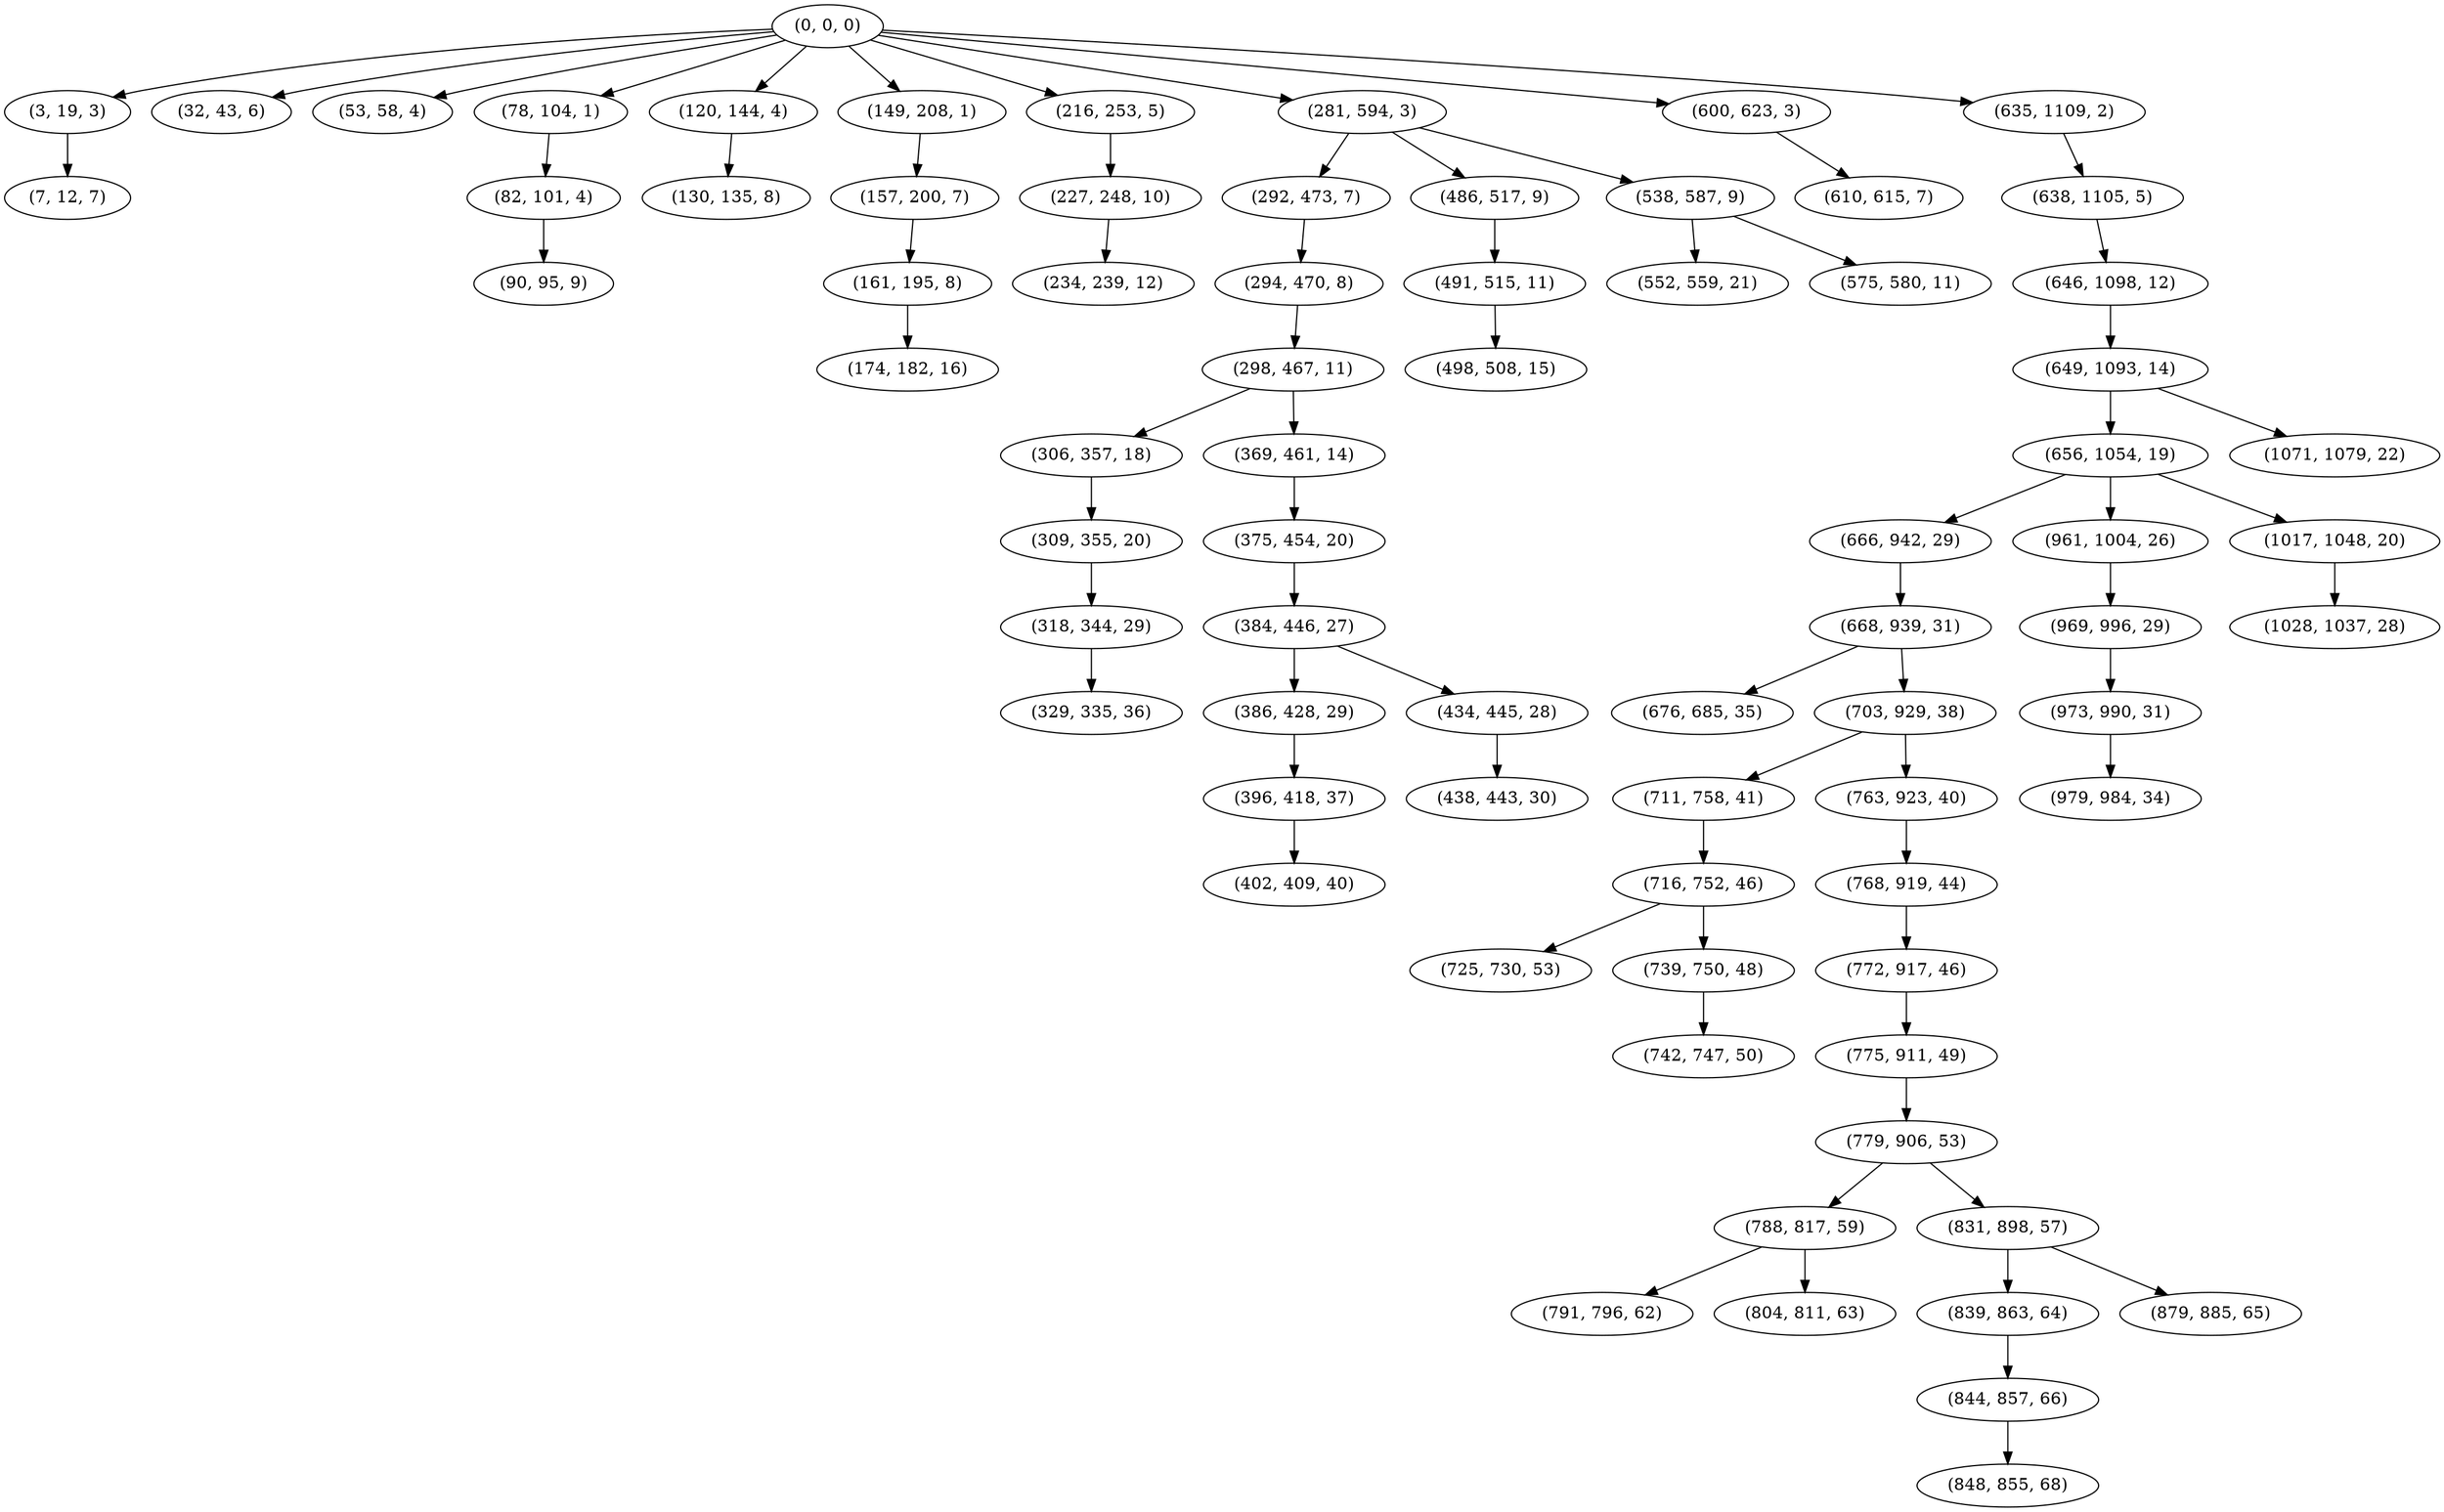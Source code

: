 digraph tree {
    "(0, 0, 0)";
    "(3, 19, 3)";
    "(7, 12, 7)";
    "(32, 43, 6)";
    "(53, 58, 4)";
    "(78, 104, 1)";
    "(82, 101, 4)";
    "(90, 95, 9)";
    "(120, 144, 4)";
    "(130, 135, 8)";
    "(149, 208, 1)";
    "(157, 200, 7)";
    "(161, 195, 8)";
    "(174, 182, 16)";
    "(216, 253, 5)";
    "(227, 248, 10)";
    "(234, 239, 12)";
    "(281, 594, 3)";
    "(292, 473, 7)";
    "(294, 470, 8)";
    "(298, 467, 11)";
    "(306, 357, 18)";
    "(309, 355, 20)";
    "(318, 344, 29)";
    "(329, 335, 36)";
    "(369, 461, 14)";
    "(375, 454, 20)";
    "(384, 446, 27)";
    "(386, 428, 29)";
    "(396, 418, 37)";
    "(402, 409, 40)";
    "(434, 445, 28)";
    "(438, 443, 30)";
    "(486, 517, 9)";
    "(491, 515, 11)";
    "(498, 508, 15)";
    "(538, 587, 9)";
    "(552, 559, 21)";
    "(575, 580, 11)";
    "(600, 623, 3)";
    "(610, 615, 7)";
    "(635, 1109, 2)";
    "(638, 1105, 5)";
    "(646, 1098, 12)";
    "(649, 1093, 14)";
    "(656, 1054, 19)";
    "(666, 942, 29)";
    "(668, 939, 31)";
    "(676, 685, 35)";
    "(703, 929, 38)";
    "(711, 758, 41)";
    "(716, 752, 46)";
    "(725, 730, 53)";
    "(739, 750, 48)";
    "(742, 747, 50)";
    "(763, 923, 40)";
    "(768, 919, 44)";
    "(772, 917, 46)";
    "(775, 911, 49)";
    "(779, 906, 53)";
    "(788, 817, 59)";
    "(791, 796, 62)";
    "(804, 811, 63)";
    "(831, 898, 57)";
    "(839, 863, 64)";
    "(844, 857, 66)";
    "(848, 855, 68)";
    "(879, 885, 65)";
    "(961, 1004, 26)";
    "(969, 996, 29)";
    "(973, 990, 31)";
    "(979, 984, 34)";
    "(1017, 1048, 20)";
    "(1028, 1037, 28)";
    "(1071, 1079, 22)";
    "(0, 0, 0)" -> "(3, 19, 3)";
    "(0, 0, 0)" -> "(32, 43, 6)";
    "(0, 0, 0)" -> "(53, 58, 4)";
    "(0, 0, 0)" -> "(78, 104, 1)";
    "(0, 0, 0)" -> "(120, 144, 4)";
    "(0, 0, 0)" -> "(149, 208, 1)";
    "(0, 0, 0)" -> "(216, 253, 5)";
    "(0, 0, 0)" -> "(281, 594, 3)";
    "(0, 0, 0)" -> "(600, 623, 3)";
    "(0, 0, 0)" -> "(635, 1109, 2)";
    "(3, 19, 3)" -> "(7, 12, 7)";
    "(78, 104, 1)" -> "(82, 101, 4)";
    "(82, 101, 4)" -> "(90, 95, 9)";
    "(120, 144, 4)" -> "(130, 135, 8)";
    "(149, 208, 1)" -> "(157, 200, 7)";
    "(157, 200, 7)" -> "(161, 195, 8)";
    "(161, 195, 8)" -> "(174, 182, 16)";
    "(216, 253, 5)" -> "(227, 248, 10)";
    "(227, 248, 10)" -> "(234, 239, 12)";
    "(281, 594, 3)" -> "(292, 473, 7)";
    "(281, 594, 3)" -> "(486, 517, 9)";
    "(281, 594, 3)" -> "(538, 587, 9)";
    "(292, 473, 7)" -> "(294, 470, 8)";
    "(294, 470, 8)" -> "(298, 467, 11)";
    "(298, 467, 11)" -> "(306, 357, 18)";
    "(298, 467, 11)" -> "(369, 461, 14)";
    "(306, 357, 18)" -> "(309, 355, 20)";
    "(309, 355, 20)" -> "(318, 344, 29)";
    "(318, 344, 29)" -> "(329, 335, 36)";
    "(369, 461, 14)" -> "(375, 454, 20)";
    "(375, 454, 20)" -> "(384, 446, 27)";
    "(384, 446, 27)" -> "(386, 428, 29)";
    "(384, 446, 27)" -> "(434, 445, 28)";
    "(386, 428, 29)" -> "(396, 418, 37)";
    "(396, 418, 37)" -> "(402, 409, 40)";
    "(434, 445, 28)" -> "(438, 443, 30)";
    "(486, 517, 9)" -> "(491, 515, 11)";
    "(491, 515, 11)" -> "(498, 508, 15)";
    "(538, 587, 9)" -> "(552, 559, 21)";
    "(538, 587, 9)" -> "(575, 580, 11)";
    "(600, 623, 3)" -> "(610, 615, 7)";
    "(635, 1109, 2)" -> "(638, 1105, 5)";
    "(638, 1105, 5)" -> "(646, 1098, 12)";
    "(646, 1098, 12)" -> "(649, 1093, 14)";
    "(649, 1093, 14)" -> "(656, 1054, 19)";
    "(649, 1093, 14)" -> "(1071, 1079, 22)";
    "(656, 1054, 19)" -> "(666, 942, 29)";
    "(656, 1054, 19)" -> "(961, 1004, 26)";
    "(656, 1054, 19)" -> "(1017, 1048, 20)";
    "(666, 942, 29)" -> "(668, 939, 31)";
    "(668, 939, 31)" -> "(676, 685, 35)";
    "(668, 939, 31)" -> "(703, 929, 38)";
    "(703, 929, 38)" -> "(711, 758, 41)";
    "(703, 929, 38)" -> "(763, 923, 40)";
    "(711, 758, 41)" -> "(716, 752, 46)";
    "(716, 752, 46)" -> "(725, 730, 53)";
    "(716, 752, 46)" -> "(739, 750, 48)";
    "(739, 750, 48)" -> "(742, 747, 50)";
    "(763, 923, 40)" -> "(768, 919, 44)";
    "(768, 919, 44)" -> "(772, 917, 46)";
    "(772, 917, 46)" -> "(775, 911, 49)";
    "(775, 911, 49)" -> "(779, 906, 53)";
    "(779, 906, 53)" -> "(788, 817, 59)";
    "(779, 906, 53)" -> "(831, 898, 57)";
    "(788, 817, 59)" -> "(791, 796, 62)";
    "(788, 817, 59)" -> "(804, 811, 63)";
    "(831, 898, 57)" -> "(839, 863, 64)";
    "(831, 898, 57)" -> "(879, 885, 65)";
    "(839, 863, 64)" -> "(844, 857, 66)";
    "(844, 857, 66)" -> "(848, 855, 68)";
    "(961, 1004, 26)" -> "(969, 996, 29)";
    "(969, 996, 29)" -> "(973, 990, 31)";
    "(973, 990, 31)" -> "(979, 984, 34)";
    "(1017, 1048, 20)" -> "(1028, 1037, 28)";
}
